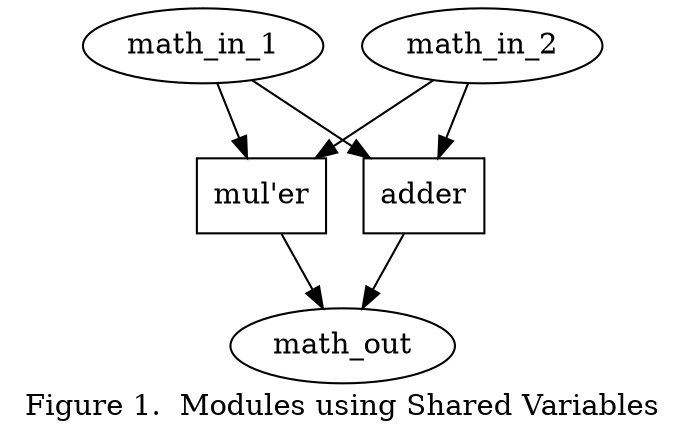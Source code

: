 digraph {
	math_in_1 -> muler
	math_in_2 -> muler

	math_in_1 -> adder
	math_in_2 -> adder

	muler -> math_out
	adder -> math_out

	adder [shape=box]
	muler [shape=box, label="mul'er"]

	label="Figure 1.  Modules using Shared Variables"
}

